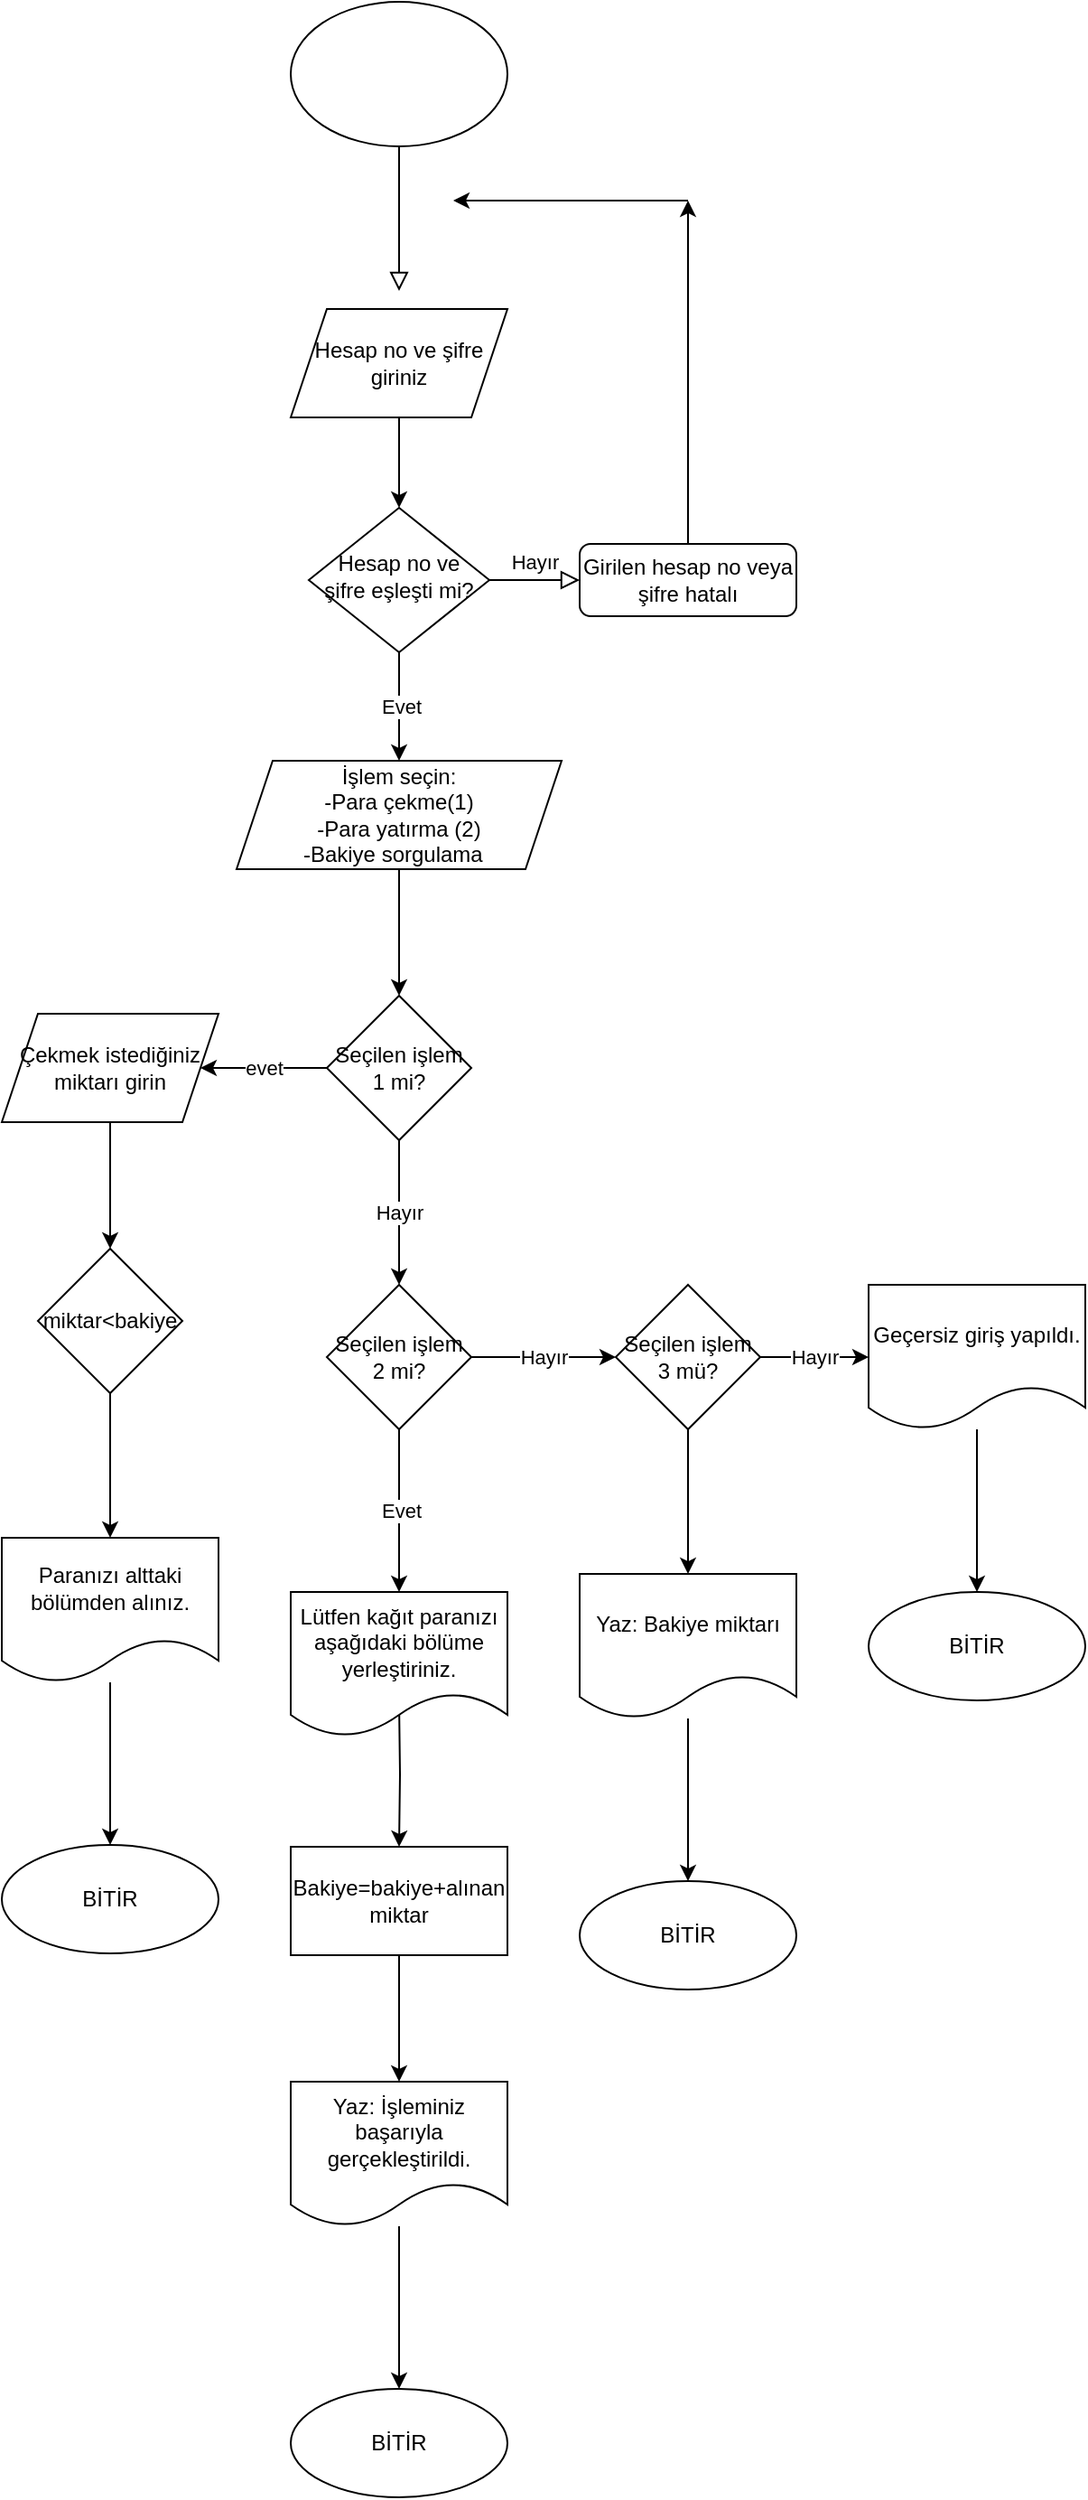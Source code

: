 <mxfile version="14.4.3" type="device"><diagram id="C5RBs43oDa-KdzZeNtuy" name="Page-1"><mxGraphModel dx="1024" dy="592" grid="1" gridSize="10" guides="1" tooltips="1" connect="1" arrows="1" fold="1" page="1" pageScale="1" pageWidth="827" pageHeight="1169" math="0" shadow="0"><root><mxCell id="WIyWlLk6GJQsqaUBKTNV-0"/><mxCell id="WIyWlLk6GJQsqaUBKTNV-1" parent="WIyWlLk6GJQsqaUBKTNV-0"/><mxCell id="WIyWlLk6GJQsqaUBKTNV-2" value="" style="rounded=0;html=1;jettySize=auto;orthogonalLoop=1;fontSize=11;endArrow=block;endFill=0;endSize=8;strokeWidth=1;shadow=0;labelBackgroundColor=none;edgeStyle=orthogonalEdgeStyle;" parent="WIyWlLk6GJQsqaUBKTNV-1" edge="1"><mxGeometry relative="1" as="geometry"><mxPoint x="220" y="90" as="sourcePoint"/><mxPoint x="220" y="170" as="targetPoint"/></mxGeometry></mxCell><mxCell id="WIyWlLk6GJQsqaUBKTNV-9" value="Hayır" style="edgeStyle=orthogonalEdgeStyle;rounded=0;html=1;jettySize=auto;orthogonalLoop=1;fontSize=11;endArrow=block;endFill=0;endSize=8;strokeWidth=1;shadow=0;labelBackgroundColor=none;" parent="WIyWlLk6GJQsqaUBKTNV-1" source="WIyWlLk6GJQsqaUBKTNV-10" target="WIyWlLk6GJQsqaUBKTNV-12" edge="1"><mxGeometry y="10" relative="1" as="geometry"><mxPoint as="offset"/></mxGeometry></mxCell><mxCell id="UaNY4HkXKRRHiKBv3c-z-3" value="Evet" style="edgeStyle=orthogonalEdgeStyle;rounded=0;orthogonalLoop=1;jettySize=auto;html=1;" parent="WIyWlLk6GJQsqaUBKTNV-1" source="WIyWlLk6GJQsqaUBKTNV-10" edge="1"><mxGeometry relative="1" as="geometry"><mxPoint x="220" y="430" as="targetPoint"/></mxGeometry></mxCell><mxCell id="WIyWlLk6GJQsqaUBKTNV-10" value="Hesap no ve şifre eşleşti mi?" style="rhombus;whiteSpace=wrap;html=1;shadow=0;fontFamily=Helvetica;fontSize=12;align=center;strokeWidth=1;spacing=6;spacingTop=-4;" parent="WIyWlLk6GJQsqaUBKTNV-1" vertex="1"><mxGeometry x="170" y="290" width="100" height="80" as="geometry"/></mxCell><mxCell id="UaNY4HkXKRRHiKBv3c-z-7" style="edgeStyle=orthogonalEdgeStyle;rounded=0;orthogonalLoop=1;jettySize=auto;html=1;" parent="WIyWlLk6GJQsqaUBKTNV-1" source="WIyWlLk6GJQsqaUBKTNV-12" edge="1"><mxGeometry relative="1" as="geometry"><mxPoint x="380" y="120" as="targetPoint"/></mxGeometry></mxCell><mxCell id="WIyWlLk6GJQsqaUBKTNV-12" value="Girilen hesap no veya şifre hatalı" style="rounded=1;whiteSpace=wrap;html=1;fontSize=12;glass=0;strokeWidth=1;shadow=0;" parent="WIyWlLk6GJQsqaUBKTNV-1" vertex="1"><mxGeometry x="320" y="310" width="120" height="40" as="geometry"/></mxCell><mxCell id="UaNY4HkXKRRHiKBv3c-z-2" value="" style="edgeStyle=orthogonalEdgeStyle;rounded=0;orthogonalLoop=1;jettySize=auto;html=1;" parent="WIyWlLk6GJQsqaUBKTNV-1" source="UaNY4HkXKRRHiKBv3c-z-0" target="WIyWlLk6GJQsqaUBKTNV-10" edge="1"><mxGeometry relative="1" as="geometry"/></mxCell><mxCell id="UaNY4HkXKRRHiKBv3c-z-0" value="Hesap no ve şifre giriniz" style="shape=parallelogram;perimeter=parallelogramPerimeter;whiteSpace=wrap;html=1;fixedSize=1;labelBackgroundColor=none;" parent="WIyWlLk6GJQsqaUBKTNV-1" vertex="1"><mxGeometry x="160" y="180" width="120" height="60" as="geometry"/></mxCell><mxCell id="UaNY4HkXKRRHiKBv3c-z-11" value="" style="edgeStyle=orthogonalEdgeStyle;rounded=0;orthogonalLoop=1;jettySize=auto;html=1;" parent="WIyWlLk6GJQsqaUBKTNV-1" source="UaNY4HkXKRRHiKBv3c-z-4" target="UaNY4HkXKRRHiKBv3c-z-10" edge="1"><mxGeometry relative="1" as="geometry"/></mxCell><mxCell id="UaNY4HkXKRRHiKBv3c-z-4" value="İşlem seçin:&lt;br&gt;-Para çekme(1)&lt;br&gt;-Para yatırma (2)&lt;br&gt;-Bakiye sorgulama&amp;nbsp;&amp;nbsp;" style="shape=parallelogram;perimeter=parallelogramPerimeter;whiteSpace=wrap;html=1;fixedSize=1;labelBackgroundColor=none;" parent="WIyWlLk6GJQsqaUBKTNV-1" vertex="1"><mxGeometry x="130" y="430" width="180" height="60" as="geometry"/></mxCell><mxCell id="UaNY4HkXKRRHiKBv3c-z-8" value="" style="endArrow=classic;html=1;" parent="WIyWlLk6GJQsqaUBKTNV-1" edge="1"><mxGeometry width="50" height="50" relative="1" as="geometry"><mxPoint x="380" y="120" as="sourcePoint"/><mxPoint x="250" y="120" as="targetPoint"/><Array as="points"/></mxGeometry></mxCell><mxCell id="UaNY4HkXKRRHiKBv3c-z-13" value="evet" style="edgeStyle=orthogonalEdgeStyle;rounded=0;orthogonalLoop=1;jettySize=auto;html=1;" parent="WIyWlLk6GJQsqaUBKTNV-1" source="UaNY4HkXKRRHiKBv3c-z-10" target="UaNY4HkXKRRHiKBv3c-z-12" edge="1"><mxGeometry relative="1" as="geometry"/></mxCell><mxCell id="UaNY4HkXKRRHiKBv3c-z-15" value="Hayır" style="edgeStyle=orthogonalEdgeStyle;rounded=0;orthogonalLoop=1;jettySize=auto;html=1;" parent="WIyWlLk6GJQsqaUBKTNV-1" source="UaNY4HkXKRRHiKBv3c-z-10" target="UaNY4HkXKRRHiKBv3c-z-14" edge="1"><mxGeometry relative="1" as="geometry"/></mxCell><mxCell id="UaNY4HkXKRRHiKBv3c-z-10" value="Seçilen işlem 1 mi?" style="rhombus;whiteSpace=wrap;html=1;" parent="WIyWlLk6GJQsqaUBKTNV-1" vertex="1"><mxGeometry x="180" y="560" width="80" height="80" as="geometry"/></mxCell><mxCell id="UaNY4HkXKRRHiKBv3c-z-32" value="" style="edgeStyle=orthogonalEdgeStyle;rounded=0;orthogonalLoop=1;jettySize=auto;html=1;" parent="WIyWlLk6GJQsqaUBKTNV-1" source="UaNY4HkXKRRHiKBv3c-z-12" target="UaNY4HkXKRRHiKBv3c-z-31" edge="1"><mxGeometry relative="1" as="geometry"/></mxCell><mxCell id="UaNY4HkXKRRHiKBv3c-z-12" value="Çekmek istediğiniz miktarı girin" style="shape=parallelogram;perimeter=parallelogramPerimeter;whiteSpace=wrap;html=1;fixedSize=1;" parent="WIyWlLk6GJQsqaUBKTNV-1" vertex="1"><mxGeometry y="570" width="120" height="60" as="geometry"/></mxCell><mxCell id="UaNY4HkXKRRHiKBv3c-z-17" value="Hayır" style="edgeStyle=orthogonalEdgeStyle;rounded=0;orthogonalLoop=1;jettySize=auto;html=1;" parent="WIyWlLk6GJQsqaUBKTNV-1" source="UaNY4HkXKRRHiKBv3c-z-14" target="UaNY4HkXKRRHiKBv3c-z-16" edge="1"><mxGeometry relative="1" as="geometry"/></mxCell><mxCell id="UaNY4HkXKRRHiKBv3c-z-21" value="Evet" style="edgeStyle=orthogonalEdgeStyle;rounded=0;orthogonalLoop=1;jettySize=auto;html=1;" parent="WIyWlLk6GJQsqaUBKTNV-1" source="UaNY4HkXKRRHiKBv3c-z-14" edge="1"><mxGeometry relative="1" as="geometry"><mxPoint x="220" y="890" as="targetPoint"/></mxGeometry></mxCell><mxCell id="UaNY4HkXKRRHiKBv3c-z-14" value="Seçilen işlem 2 mi?" style="rhombus;whiteSpace=wrap;html=1;" parent="WIyWlLk6GJQsqaUBKTNV-1" vertex="1"><mxGeometry x="180" y="720" width="80" height="80" as="geometry"/></mxCell><mxCell id="UaNY4HkXKRRHiKBv3c-z-19" value="Hayır" style="edgeStyle=orthogonalEdgeStyle;rounded=0;orthogonalLoop=1;jettySize=auto;html=1;" parent="WIyWlLk6GJQsqaUBKTNV-1" source="UaNY4HkXKRRHiKBv3c-z-16" target="UaNY4HkXKRRHiKBv3c-z-18" edge="1"><mxGeometry relative="1" as="geometry"/></mxCell><mxCell id="UaNY4HkXKRRHiKBv3c-z-38" value="" style="edgeStyle=orthogonalEdgeStyle;rounded=0;orthogonalLoop=1;jettySize=auto;html=1;" parent="WIyWlLk6GJQsqaUBKTNV-1" source="UaNY4HkXKRRHiKBv3c-z-16" target="UaNY4HkXKRRHiKBv3c-z-37" edge="1"><mxGeometry relative="1" as="geometry"/></mxCell><mxCell id="UaNY4HkXKRRHiKBv3c-z-16" value="Seçilen işlem 3 mü?" style="rhombus;whiteSpace=wrap;html=1;" parent="WIyWlLk6GJQsqaUBKTNV-1" vertex="1"><mxGeometry x="340" y="720" width="80" height="80" as="geometry"/></mxCell><mxCell id="UaNY4HkXKRRHiKBv3c-z-42" value="" style="edgeStyle=orthogonalEdgeStyle;rounded=0;orthogonalLoop=1;jettySize=auto;html=1;" parent="WIyWlLk6GJQsqaUBKTNV-1" source="UaNY4HkXKRRHiKBv3c-z-18" target="UaNY4HkXKRRHiKBv3c-z-41" edge="1"><mxGeometry relative="1" as="geometry"/></mxCell><mxCell id="UaNY4HkXKRRHiKBv3c-z-18" value="Geçersiz giriş yapıldı." style="shape=document;whiteSpace=wrap;html=1;boundedLbl=1;" parent="WIyWlLk6GJQsqaUBKTNV-1" vertex="1"><mxGeometry x="480" y="720" width="120" height="80" as="geometry"/></mxCell><mxCell id="UaNY4HkXKRRHiKBv3c-z-23" value="" style="edgeStyle=orthogonalEdgeStyle;rounded=0;orthogonalLoop=1;jettySize=auto;html=1;" parent="WIyWlLk6GJQsqaUBKTNV-1" target="UaNY4HkXKRRHiKBv3c-z-22" edge="1"><mxGeometry relative="1" as="geometry"><mxPoint x="220" y="950" as="sourcePoint"/></mxGeometry></mxCell><mxCell id="UaNY4HkXKRRHiKBv3c-z-25" value="" style="edgeStyle=orthogonalEdgeStyle;rounded=0;orthogonalLoop=1;jettySize=auto;html=1;" parent="WIyWlLk6GJQsqaUBKTNV-1" source="UaNY4HkXKRRHiKBv3c-z-22" target="UaNY4HkXKRRHiKBv3c-z-24" edge="1"><mxGeometry relative="1" as="geometry"/></mxCell><mxCell id="UaNY4HkXKRRHiKBv3c-z-22" value="Bakiye=bakiye+alınan miktar" style="whiteSpace=wrap;html=1;" parent="WIyWlLk6GJQsqaUBKTNV-1" vertex="1"><mxGeometry x="160" y="1031" width="120" height="60" as="geometry"/></mxCell><mxCell id="UaNY4HkXKRRHiKBv3c-z-28" value="" style="edgeStyle=orthogonalEdgeStyle;rounded=0;orthogonalLoop=1;jettySize=auto;html=1;" parent="WIyWlLk6GJQsqaUBKTNV-1" source="UaNY4HkXKRRHiKBv3c-z-24" target="UaNY4HkXKRRHiKBv3c-z-27" edge="1"><mxGeometry relative="1" as="geometry"/></mxCell><mxCell id="UaNY4HkXKRRHiKBv3c-z-24" value="Yaz: İşleminiz başarıyla gerçekleştirildi." style="shape=document;whiteSpace=wrap;html=1;boundedLbl=1;" parent="WIyWlLk6GJQsqaUBKTNV-1" vertex="1"><mxGeometry x="160" y="1161" width="120" height="80" as="geometry"/></mxCell><mxCell id="UaNY4HkXKRRHiKBv3c-z-27" value="BİTİR" style="ellipse;whiteSpace=wrap;html=1;" parent="WIyWlLk6GJQsqaUBKTNV-1" vertex="1"><mxGeometry x="160" y="1331" width="120" height="60" as="geometry"/></mxCell><mxCell id="UaNY4HkXKRRHiKBv3c-z-30" value="Lütfen kağıt paranızı aşağıdaki bölüme yerleştiriniz." style="shape=document;whiteSpace=wrap;html=1;boundedLbl=1;labelBackgroundColor=none;" parent="WIyWlLk6GJQsqaUBKTNV-1" vertex="1"><mxGeometry x="160" y="890" width="120" height="80" as="geometry"/></mxCell><mxCell id="UaNY4HkXKRRHiKBv3c-z-34" value="" style="edgeStyle=orthogonalEdgeStyle;rounded=0;orthogonalLoop=1;jettySize=auto;html=1;" parent="WIyWlLk6GJQsqaUBKTNV-1" source="UaNY4HkXKRRHiKBv3c-z-31" target="UaNY4HkXKRRHiKBv3c-z-33" edge="1"><mxGeometry relative="1" as="geometry"/></mxCell><mxCell id="UaNY4HkXKRRHiKBv3c-z-31" value="miktar&amp;lt;bakiye" style="rhombus;whiteSpace=wrap;html=1;" parent="WIyWlLk6GJQsqaUBKTNV-1" vertex="1"><mxGeometry x="20" y="700" width="80" height="80" as="geometry"/></mxCell><mxCell id="UaNY4HkXKRRHiKBv3c-z-36" value="" style="edgeStyle=orthogonalEdgeStyle;rounded=0;orthogonalLoop=1;jettySize=auto;html=1;" parent="WIyWlLk6GJQsqaUBKTNV-1" source="UaNY4HkXKRRHiKBv3c-z-33" target="UaNY4HkXKRRHiKBv3c-z-35" edge="1"><mxGeometry relative="1" as="geometry"/></mxCell><mxCell id="UaNY4HkXKRRHiKBv3c-z-33" value="Paranızı alttaki bölümden alınız." style="shape=document;whiteSpace=wrap;html=1;boundedLbl=1;" parent="WIyWlLk6GJQsqaUBKTNV-1" vertex="1"><mxGeometry y="860" width="120" height="80" as="geometry"/></mxCell><mxCell id="UaNY4HkXKRRHiKBv3c-z-35" value="BİTİR" style="ellipse;whiteSpace=wrap;html=1;" parent="WIyWlLk6GJQsqaUBKTNV-1" vertex="1"><mxGeometry y="1030" width="120" height="60" as="geometry"/></mxCell><mxCell id="UaNY4HkXKRRHiKBv3c-z-40" value="" style="edgeStyle=orthogonalEdgeStyle;rounded=0;orthogonalLoop=1;jettySize=auto;html=1;" parent="WIyWlLk6GJQsqaUBKTNV-1" source="UaNY4HkXKRRHiKBv3c-z-37" target="UaNY4HkXKRRHiKBv3c-z-39" edge="1"><mxGeometry relative="1" as="geometry"/></mxCell><mxCell id="UaNY4HkXKRRHiKBv3c-z-37" value="Yaz: Bakiye miktarı" style="shape=document;whiteSpace=wrap;html=1;boundedLbl=1;" parent="WIyWlLk6GJQsqaUBKTNV-1" vertex="1"><mxGeometry x="320" y="880" width="120" height="80" as="geometry"/></mxCell><mxCell id="UaNY4HkXKRRHiKBv3c-z-39" value="BİTİR" style="ellipse;whiteSpace=wrap;html=1;" parent="WIyWlLk6GJQsqaUBKTNV-1" vertex="1"><mxGeometry x="320" y="1050" width="120" height="60" as="geometry"/></mxCell><mxCell id="UaNY4HkXKRRHiKBv3c-z-41" value="BİTİR" style="ellipse;whiteSpace=wrap;html=1;" parent="WIyWlLk6GJQsqaUBKTNV-1" vertex="1"><mxGeometry x="480" y="890" width="120" height="60" as="geometry"/></mxCell><mxCell id="UaNY4HkXKRRHiKBv3c-z-43" value="" style="ellipse;whiteSpace=wrap;html=1;labelBackgroundColor=none;" parent="WIyWlLk6GJQsqaUBKTNV-1" vertex="1"><mxGeometry x="160" y="10" width="120" height="80" as="geometry"/></mxCell></root></mxGraphModel></diagram></mxfile>